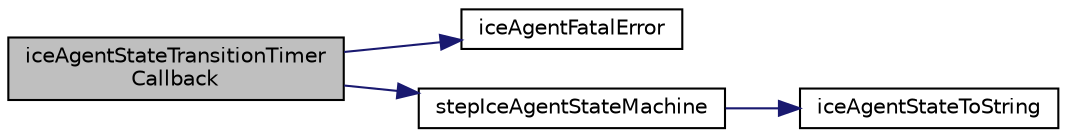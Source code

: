digraph "iceAgentStateTransitionTimerCallback"
{
 // LATEX_PDF_SIZE
  edge [fontname="Helvetica",fontsize="10",labelfontname="Helvetica",labelfontsize="10"];
  node [fontname="Helvetica",fontsize="10",shape=record];
  rankdir="LR";
  Node1 [label="iceAgentStateTransitionTimer\lCallback",height=0.2,width=0.4,color="black", fillcolor="grey75", style="filled", fontcolor="black",tooltip=" "];
  Node1 -> Node2 [color="midnightblue",fontsize="10",style="solid",fontname="Helvetica"];
  Node2 [label="iceAgentFatalError",height=0.2,width=0.4,color="black", fillcolor="white", style="filled",URL="$IceAgent_8c.html#ae7e2880108aafbf93c4f092712d86500",tooltip=" "];
  Node1 -> Node3 [color="midnightblue",fontsize="10",style="solid",fontname="Helvetica"];
  Node3 [label="stepIceAgentStateMachine",height=0.2,width=0.4,color="black", fillcolor="white", style="filled",URL="$IceAgentStateMachine_8c.html#ab2f128f30a07f8c52dde649654fc8ff7",tooltip=" "];
  Node3 -> Node4 [color="midnightblue",fontsize="10",style="solid",fontname="Helvetica"];
  Node4 [label="iceAgentStateToString",height=0.2,width=0.4,color="black", fillcolor="white", style="filled",URL="$IceAgentStateMachine_8c.html#ae29d420617b311b153823cf853b68d8e",tooltip=" "];
}

